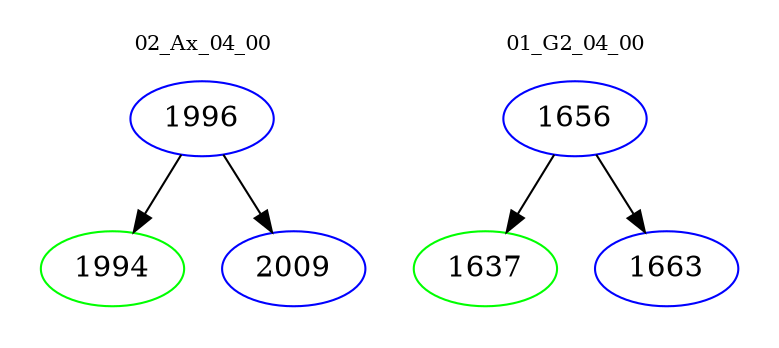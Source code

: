 digraph{
subgraph cluster_0 {
color = white
label = "02_Ax_04_00";
fontsize=10;
T0_1996 [label="1996", color="blue"]
T0_1996 -> T0_1994 [color="black"]
T0_1994 [label="1994", color="green"]
T0_1996 -> T0_2009 [color="black"]
T0_2009 [label="2009", color="blue"]
}
subgraph cluster_1 {
color = white
label = "01_G2_04_00";
fontsize=10;
T1_1656 [label="1656", color="blue"]
T1_1656 -> T1_1637 [color="black"]
T1_1637 [label="1637", color="green"]
T1_1656 -> T1_1663 [color="black"]
T1_1663 [label="1663", color="blue"]
}
}
